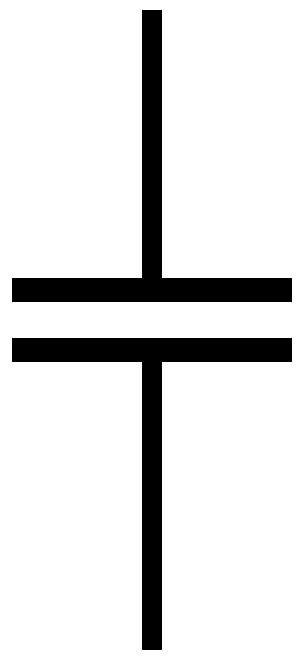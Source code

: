 <mxfile>
    <diagram id="JiPeBnl8MNzj9gC05diy" name="Page-1">
        <mxGraphModel dx="3421" dy="803" grid="1" gridSize="10" guides="1" tooltips="1" connect="1" arrows="1" fold="1" page="1" pageScale="1" pageWidth="827" pageHeight="1169" math="0" shadow="0">
            <root>
                <mxCell id="0"/>
                <mxCell id="1" parent="0"/>
                <mxCell id="2" value="" style="endArrow=none;html=1;strokeWidth=10;" edge="1" parent="1">
                    <mxGeometry width="50" height="50" relative="1" as="geometry">
                        <mxPoint x="-430" y="405" as="sourcePoint"/>
                        <mxPoint x="-430" y="265" as="targetPoint"/>
                    </mxGeometry>
                </mxCell>
                <mxCell id="3" value="" style="endArrow=none;html=1;strokeWidth=12;" edge="1" parent="1">
                    <mxGeometry width="50" height="50" relative="1" as="geometry">
                        <mxPoint x="-500" y="405" as="sourcePoint"/>
                        <mxPoint x="-360" y="405" as="targetPoint"/>
                    </mxGeometry>
                </mxCell>
                <mxCell id="4" value="" style="endArrow=none;html=1;strokeWidth=12;" edge="1" parent="1">
                    <mxGeometry width="50" height="50" relative="1" as="geometry">
                        <mxPoint x="-500" y="435" as="sourcePoint"/>
                        <mxPoint x="-360" y="435" as="targetPoint"/>
                    </mxGeometry>
                </mxCell>
                <mxCell id="5" value="" style="endArrow=none;html=1;strokeWidth=10;" edge="1" parent="1">
                    <mxGeometry width="50" height="50" relative="1" as="geometry">
                        <mxPoint x="-430" y="585" as="sourcePoint"/>
                        <mxPoint x="-430" y="435" as="targetPoint"/>
                    </mxGeometry>
                </mxCell>
            </root>
        </mxGraphModel>
    </diagram>
</mxfile>